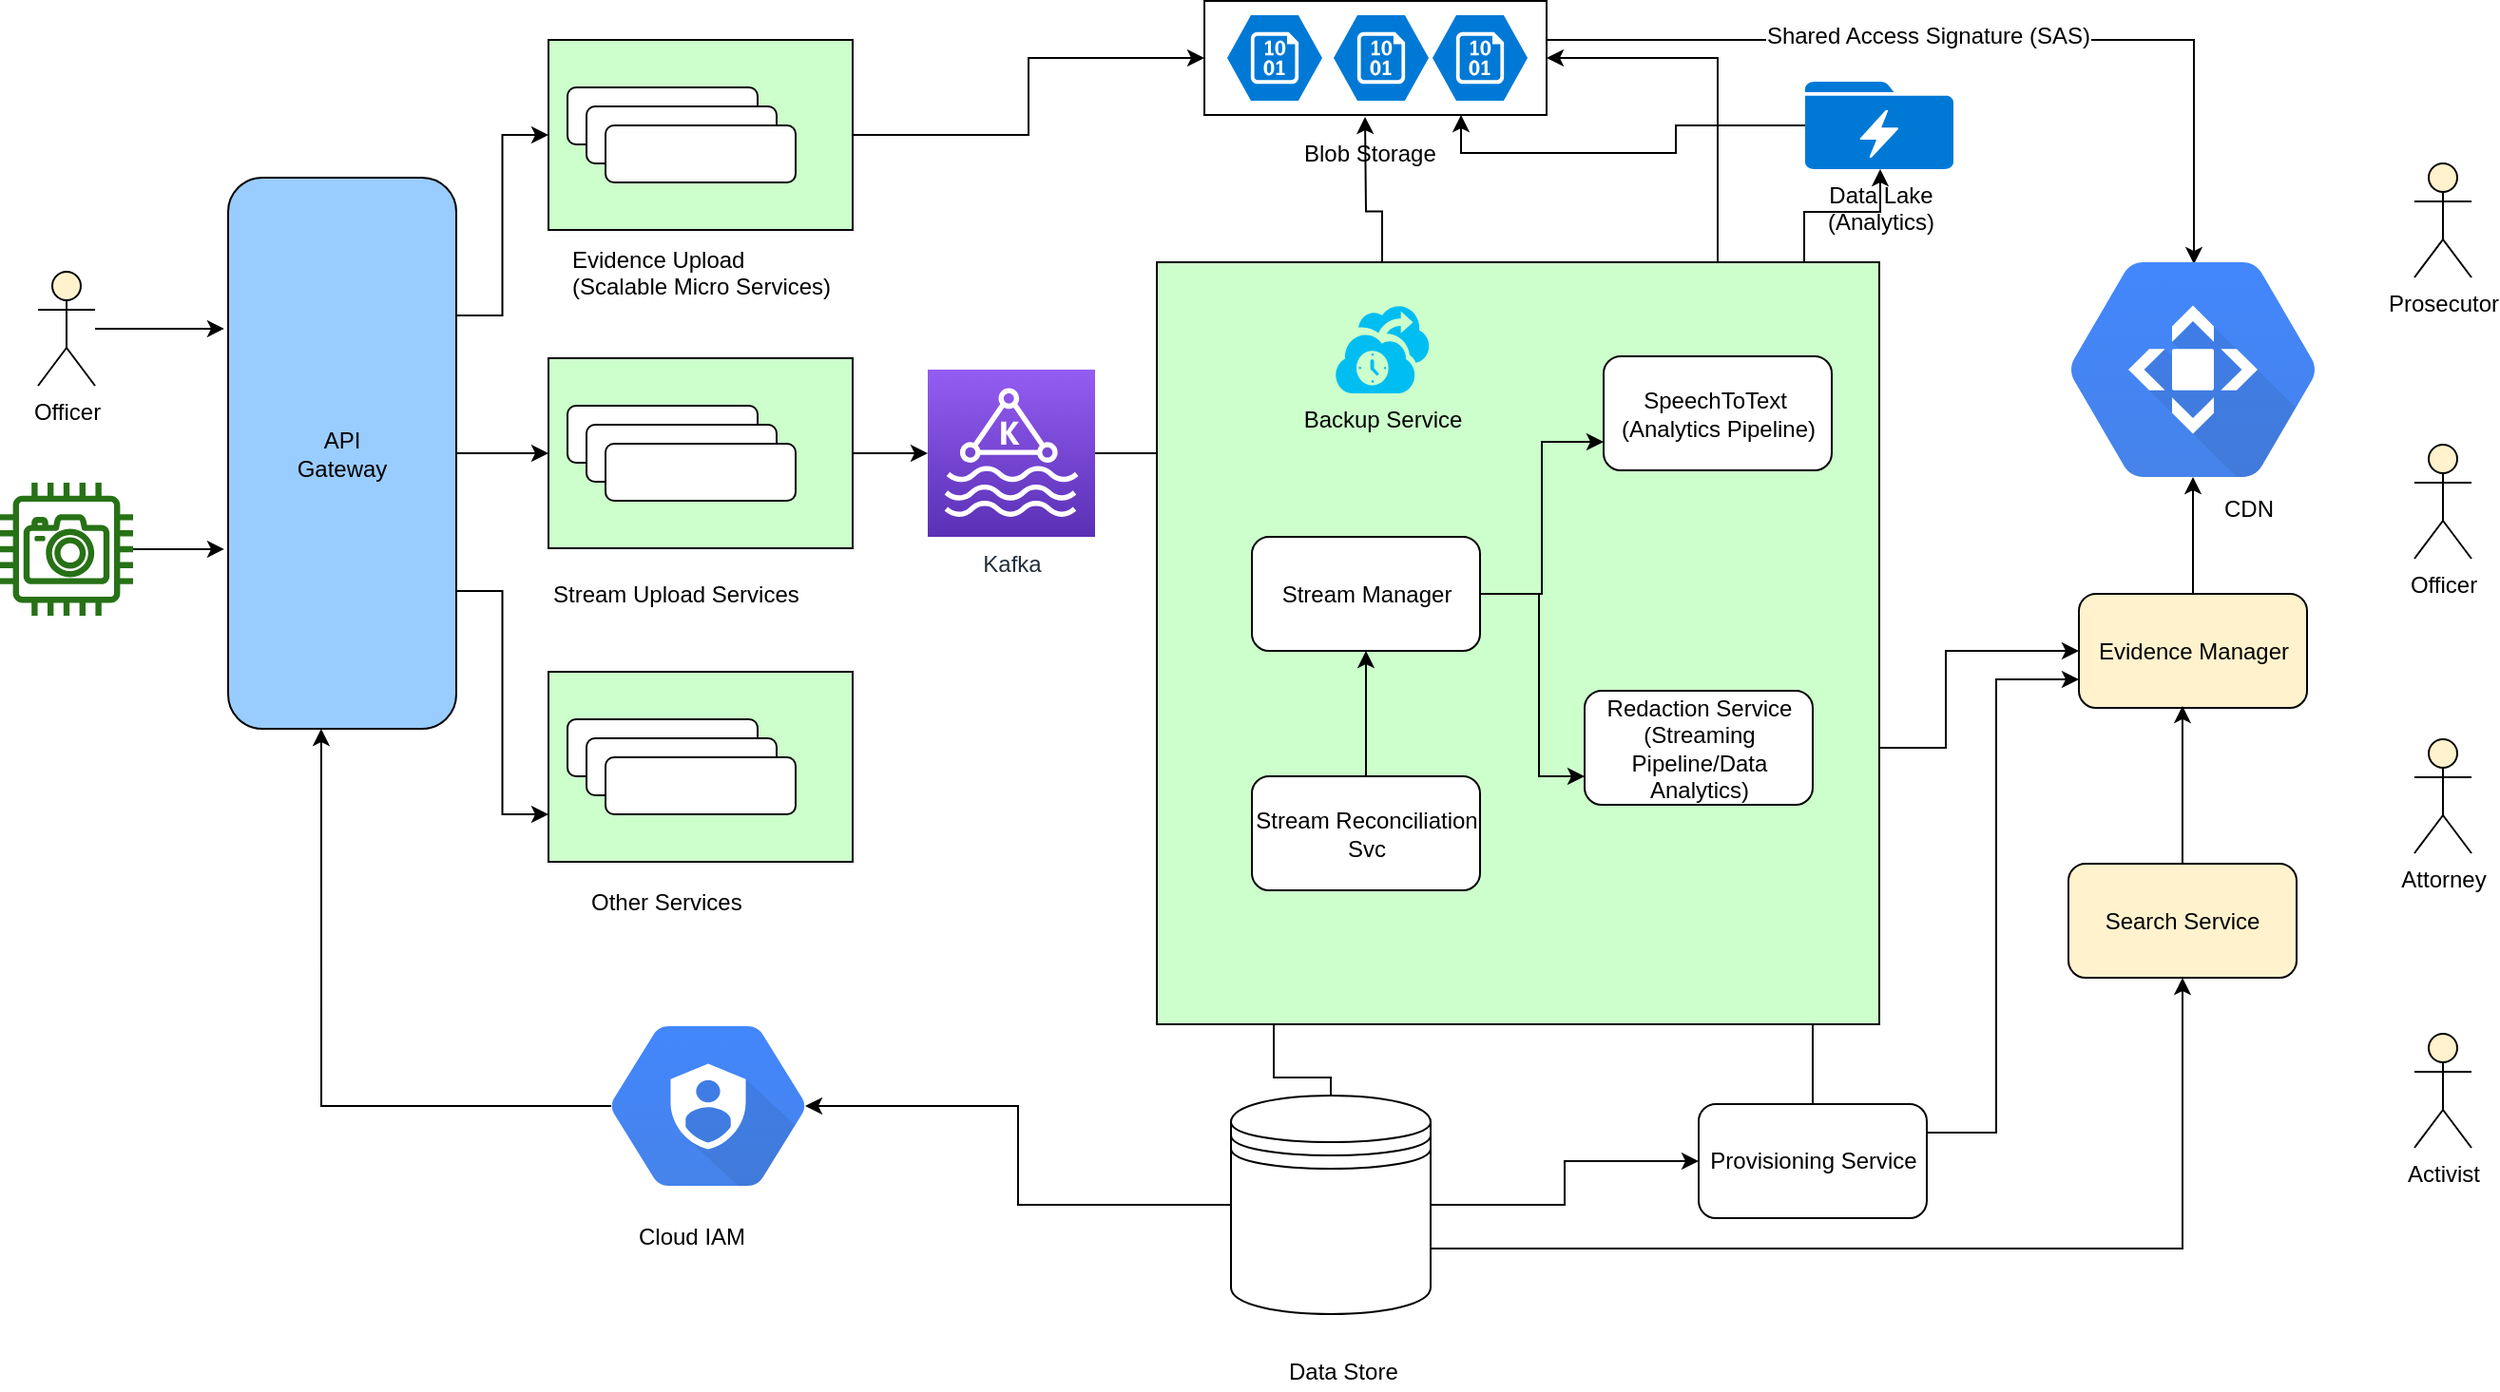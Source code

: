 <mxfile version="10.6.7" type="github"><diagram id="fCmDcdGG46tSVyyMOPS_" name="Page-1"><mxGraphModel dx="1238" dy="500" grid="1" gridSize="10" guides="1" tooltips="1" connect="1" arrows="1" fold="1" page="1" pageScale="1" pageWidth="850" pageHeight="1100" math="0" shadow="0"><root><mxCell id="0"/><mxCell id="1" parent="0"/><mxCell id="1gcdcB_CWtgVLVon9IP4-37" style="edgeStyle=orthogonalEdgeStyle;rounded=0;orthogonalLoop=1;jettySize=auto;html=1;" edge="1" parent="1" source="1gcdcB_CWtgVLVon9IP4-35" target="jnhirCZ-o03YxR8rbgiT-57"><mxGeometry relative="1" as="geometry"><Array as="points"><mxPoint x="1198" y="452.5"/><mxPoint x="1288" y="452.5"/></Array></mxGeometry></mxCell><mxCell id="1gcdcB_CWtgVLVon9IP4-35" value="Evidence Manager" style="rounded=1;whiteSpace=wrap;html=1;fillColor=#FFF2CC;" vertex="1" parent="1"><mxGeometry x="1103.5" y="413.5" width="120" height="60" as="geometry"/></mxCell><mxCell id="1gcdcB_CWtgVLVon9IP4-27" style="edgeStyle=orthogonalEdgeStyle;rounded=0;orthogonalLoop=1;jettySize=auto;html=1;entryX=0.11;entryY=0.649;entryDx=0;entryDy=0;entryPerimeter=0;" edge="1" parent="1" source="jnhirCZ-o03YxR8rbgiT-1" target="jnhirCZ-o03YxR8rbgiT-25"><mxGeometry relative="1" as="geometry"/></mxCell><mxCell id="1gcdcB_CWtgVLVon9IP4-28" style="edgeStyle=orthogonalEdgeStyle;rounded=0;orthogonalLoop=1;jettySize=auto;html=1;entryX=0;entryY=0.5;entryDx=0;entryDy=0;" edge="1" parent="1" source="jnhirCZ-o03YxR8rbgiT-1" target="1gcdcB_CWtgVLVon9IP4-5"><mxGeometry relative="1" as="geometry"/></mxCell><mxCell id="1gcdcB_CWtgVLVon9IP4-29" style="edgeStyle=orthogonalEdgeStyle;rounded=0;orthogonalLoop=1;jettySize=auto;html=1;entryX=0;entryY=0.5;entryDx=0;entryDy=0;" edge="1" parent="1" source="jnhirCZ-o03YxR8rbgiT-1" target="1gcdcB_CWtgVLVon9IP4-8"><mxGeometry relative="1" as="geometry"/></mxCell><mxCell id="jnhirCZ-o03YxR8rbgiT-1" value="Kafka" style="outlineConnect=0;fontColor=#232F3E;gradientColor=#945DF2;gradientDirection=north;fillColor=#5A30B5;strokeColor=#ffffff;dashed=0;verticalLabelPosition=bottom;verticalAlign=top;align=center;html=1;fontSize=12;fontStyle=0;aspect=fixed;shape=mxgraph.aws4.resourceIcon;resIcon=mxgraph.aws4.managed_streaming_for_kafka;" parent="1" vertex="1"><mxGeometry x="498" y="295.5" width="88" height="88" as="geometry"/></mxCell><mxCell id="jnhirCZ-o03YxR8rbgiT-37" style="edgeStyle=orthogonalEdgeStyle;rounded=0;orthogonalLoop=1;jettySize=auto;html=1;entryX=0;entryY=0.5;entryDx=0;entryDy=0;" parent="1" source="jnhirCZ-o03YxR8rbgiT-2" target="jnhirCZ-o03YxR8rbgiT-27" edge="1"><mxGeometry relative="1" as="geometry"/></mxCell><mxCell id="1gcdcB_CWtgVLVon9IP4-31" style="edgeStyle=orthogonalEdgeStyle;rounded=0;orthogonalLoop=1;jettySize=auto;html=1;" edge="1" parent="1" source="jnhirCZ-o03YxR8rbgiT-25"><mxGeometry relative="1" as="geometry"><mxPoint x="728" y="162.5" as="targetPoint"/></mxGeometry></mxCell><mxCell id="jnhirCZ-o03YxR8rbgiT-59" style="edgeStyle=orthogonalEdgeStyle;rounded=0;orthogonalLoop=1;jettySize=auto;html=1;entryX=0.504;entryY=0.009;entryDx=0;entryDy=0;entryPerimeter=0;" parent="1" source="jnhirCZ-o03YxR8rbgiT-26" target="jnhirCZ-o03YxR8rbgiT-57" edge="1"><mxGeometry relative="1" as="geometry"><Array as="points"><mxPoint x="1164" y="122"/></Array><mxPoint x="1164" y="230" as="targetPoint"/></mxGeometry></mxCell><mxCell id="jnhirCZ-o03YxR8rbgiT-75" value="Shared Access Signature (SAS)" style="text;html=1;resizable=0;points=[];align=center;verticalAlign=middle;labelBackgroundColor=#ffffff;" parent="jnhirCZ-o03YxR8rbgiT-59" vertex="1" connectable="0"><mxGeometry x="-0.102" y="2" relative="1" as="geometry"><mxPoint as="offset"/></mxGeometry></mxCell><mxCell id="jnhirCZ-o03YxR8rbgiT-36" value="Blob Storage" style="text;html=1;resizable=0;points=[];autosize=1;align=left;verticalAlign=top;spacingTop=-4;" parent="1" vertex="1"><mxGeometry x="693.5" y="171.5" width="80" height="20" as="geometry"/></mxCell><mxCell id="jnhirCZ-o03YxR8rbgiT-49" style="edgeStyle=orthogonalEdgeStyle;rounded=0;orthogonalLoop=1;jettySize=auto;html=1;entryX=0;entryY=0.5;entryDx=0;entryDy=0;" parent="1" source="jnhirCZ-o03YxR8rbgiT-39" target="jnhirCZ-o03YxR8rbgiT-45" edge="1"><mxGeometry relative="1" as="geometry"/></mxCell><mxCell id="jnhirCZ-o03YxR8rbgiT-67" value="" style="edgeStyle=orthogonalEdgeStyle;rounded=0;orthogonalLoop=1;jettySize=auto;html=1;" parent="1" source="jnhirCZ-o03YxR8rbgiT-39" target="jnhirCZ-o03YxR8rbgiT-64" edge="1"><mxGeometry relative="1" as="geometry"/></mxCell><mxCell id="1gcdcB_CWtgVLVon9IP4-53" style="edgeStyle=orthogonalEdgeStyle;rounded=0;orthogonalLoop=1;jettySize=auto;html=1;exitX=0.5;exitY=0;exitDx=0;exitDy=0;entryX=0.25;entryY=1;entryDx=0;entryDy=0;" edge="1" parent="1" source="jnhirCZ-o03YxR8rbgiT-39" target="1gcdcB_CWtgVLVon9IP4-5"><mxGeometry relative="1" as="geometry"><Array as="points"><mxPoint x="710" y="668"/><mxPoint x="680" y="668"/><mxPoint x="680" y="500"/><mxPoint x="732" y="500"/></Array></mxGeometry></mxCell><mxCell id="1gcdcB_CWtgVLVon9IP4-56" style="edgeStyle=orthogonalEdgeStyle;rounded=0;orthogonalLoop=1;jettySize=auto;html=1;exitX=1;exitY=0.7;exitDx=0;exitDy=0;entryX=0.5;entryY=1;entryDx=0;entryDy=0;" edge="1" parent="1" source="jnhirCZ-o03YxR8rbgiT-39" target="1gcdcB_CWtgVLVon9IP4-36"><mxGeometry relative="1" as="geometry"/></mxCell><mxCell id="jnhirCZ-o03YxR8rbgiT-39" value="" style="shape=datastore;whiteSpace=wrap;html=1;" parent="1" vertex="1"><mxGeometry x="657.5" y="677.5" width="105" height="115" as="geometry"/></mxCell><mxCell id="jnhirCZ-o03YxR8rbgiT-51" style="edgeStyle=orthogonalEdgeStyle;rounded=0;orthogonalLoop=1;jettySize=auto;html=1;entryX=1;entryY=0.5;entryDx=0;entryDy=0;" parent="1" source="jnhirCZ-o03YxR8rbgiT-43" target="jnhirCZ-o03YxR8rbgiT-27" edge="1"><mxGeometry relative="1" as="geometry"><Array as="points"><mxPoint x="953.5" y="301.5"/><mxPoint x="913.5" y="301.5"/><mxPoint x="913.5" y="131.5"/></Array></mxGeometry></mxCell><mxCell id="jnhirCZ-o03YxR8rbgiT-54" style="edgeStyle=orthogonalEdgeStyle;rounded=0;orthogonalLoop=1;jettySize=auto;html=1;" parent="1" source="jnhirCZ-o03YxR8rbgiT-43" target="jnhirCZ-o03YxR8rbgiT-53" edge="1"><mxGeometry relative="1" as="geometry"><Array as="points"><mxPoint x="959" y="212.5"/><mxPoint x="999" y="212.5"/></Array></mxGeometry></mxCell><mxCell id="1gcdcB_CWtgVLVon9IP4-58" style="edgeStyle=orthogonalEdgeStyle;rounded=0;orthogonalLoop=1;jettySize=auto;html=1;exitX=1;exitY=0.5;exitDx=0;exitDy=0;entryX=0;entryY=0.5;entryDx=0;entryDy=0;" edge="1" parent="1" source="jnhirCZ-o03YxR8rbgiT-44" target="1gcdcB_CWtgVLVon9IP4-35"><mxGeometry relative="1" as="geometry"/></mxCell><mxCell id="jnhirCZ-o03YxR8rbgiT-50" value="" style="edgeStyle=orthogonalEdgeStyle;rounded=0;orthogonalLoop=1;jettySize=auto;html=1;" parent="1" source="jnhirCZ-o03YxR8rbgiT-45" target="jnhirCZ-o03YxR8rbgiT-44" edge="1"><mxGeometry relative="1" as="geometry"/></mxCell><mxCell id="1gcdcB_CWtgVLVon9IP4-57" style="edgeStyle=orthogonalEdgeStyle;rounded=0;orthogonalLoop=1;jettySize=auto;html=1;exitX=1;exitY=0.25;exitDx=0;exitDy=0;entryX=0;entryY=0.75;entryDx=0;entryDy=0;" edge="1" parent="1" source="jnhirCZ-o03YxR8rbgiT-45" target="1gcdcB_CWtgVLVon9IP4-35"><mxGeometry relative="1" as="geometry"><Array as="points"><mxPoint x="1060" y="697"/><mxPoint x="1060" y="459"/></Array></mxGeometry></mxCell><mxCell id="jnhirCZ-o03YxR8rbgiT-45" value="Provisioning Service" style="rounded=1;whiteSpace=wrap;html=1;" parent="1" vertex="1"><mxGeometry x="903.5" y="682" width="120" height="60" as="geometry"/></mxCell><mxCell id="jnhirCZ-o03YxR8rbgiT-58" style="edgeStyle=orthogonalEdgeStyle;rounded=0;orthogonalLoop=1;jettySize=auto;html=1;entryX=0.75;entryY=1;entryDx=0;entryDy=0;" parent="1" source="jnhirCZ-o03YxR8rbgiT-53" target="jnhirCZ-o03YxR8rbgiT-27" edge="1"><mxGeometry relative="1" as="geometry"/></mxCell><mxCell id="jnhirCZ-o03YxR8rbgiT-53" value="Data Lake&lt;br&gt;(Analytics)&lt;br&gt;" style="shadow=0;dashed=0;html=1;strokeColor=none;labelPosition=center;verticalLabelPosition=bottom;verticalAlign=top;align=center;shape=mxgraph.mscae.cloud.data_lake_store;fillColor=#0079D6;" parent="1" vertex="1"><mxGeometry x="959.5" y="144" width="78" height="46" as="geometry"/></mxCell><mxCell id="jnhirCZ-o03YxR8rbgiT-57" value="" style="shape=mxgraph.gcp.networking.cloud_cdn;html=1;fillColor=#4387FD;gradientColor=#4683EA;strokeColor=none;verticalLabelPosition=bottom;verticalAlign=top;align=center;" parent="1" vertex="1"><mxGeometry x="1099" y="239" width="129" height="113" as="geometry"/></mxCell><mxCell id="jnhirCZ-o03YxR8rbgiT-60" value="CDN" style="text;html=1;resizable=0;points=[];autosize=1;align=left;verticalAlign=top;spacingTop=-4;" parent="1" vertex="1"><mxGeometry x="1178" y="359" width="40" height="20" as="geometry"/></mxCell><mxCell id="jnhirCZ-o03YxR8rbgiT-70" value="Cloud IAM" style="text;html=1;resizable=0;points=[];autosize=1;align=left;verticalAlign=top;spacingTop=-4;" parent="1" vertex="1"><mxGeometry x="343.5" y="742" width="70" height="20" as="geometry"/></mxCell><mxCell id="jnhirCZ-o03YxR8rbgiT-71" value="Data Store" style="text;html=1;resizable=0;points=[];autosize=1;align=left;verticalAlign=top;spacingTop=-4;" parent="1" vertex="1"><mxGeometry x="686" y="812.5" width="70" height="20" as="geometry"/></mxCell><mxCell id="jnhirCZ-o03YxR8rbgiT-76" value="" style="group" parent="1" vertex="1" connectable="0"><mxGeometry x="298.5" y="454.5" width="160" height="131" as="geometry"/></mxCell><mxCell id="jnhirCZ-o03YxR8rbgiT-20" value="" style="rounded=0;whiteSpace=wrap;html=1;fillColor=#CCFFCC;" parent="jnhirCZ-o03YxR8rbgiT-76" vertex="1"><mxGeometry width="160" height="100" as="geometry"/></mxCell><mxCell id="jnhirCZ-o03YxR8rbgiT-21" value="" style="rounded=1;whiteSpace=wrap;html=1;" parent="jnhirCZ-o03YxR8rbgiT-76" vertex="1"><mxGeometry x="10" y="25" width="100" height="30" as="geometry"/></mxCell><mxCell id="jnhirCZ-o03YxR8rbgiT-22" style="edgeStyle=orthogonalEdgeStyle;rounded=0;orthogonalLoop=1;jettySize=auto;html=1;exitX=0.5;exitY=1;exitDx=0;exitDy=0;" parent="jnhirCZ-o03YxR8rbgiT-76" source="jnhirCZ-o03YxR8rbgiT-21" target="jnhirCZ-o03YxR8rbgiT-21" edge="1"><mxGeometry relative="1" as="geometry"/></mxCell><mxCell id="jnhirCZ-o03YxR8rbgiT-23" value="" style="rounded=1;whiteSpace=wrap;html=1;" parent="jnhirCZ-o03YxR8rbgiT-76" vertex="1"><mxGeometry x="20" y="35" width="100" height="30" as="geometry"/></mxCell><mxCell id="jnhirCZ-o03YxR8rbgiT-24" value="" style="rounded=1;whiteSpace=wrap;html=1;" parent="jnhirCZ-o03YxR8rbgiT-76" vertex="1"><mxGeometry x="30" y="45" width="100" height="30" as="geometry"/></mxCell><mxCell id="jnhirCZ-o03YxR8rbgiT-73" value="Other Services" style="text;html=1;resizable=0;points=[];autosize=1;align=left;verticalAlign=top;spacingTop=-4;" parent="jnhirCZ-o03YxR8rbgiT-76" vertex="1"><mxGeometry x="20" y="111" width="90" height="20" as="geometry"/></mxCell><mxCell id="jnhirCZ-o03YxR8rbgiT-79" value="" style="group" parent="1" vertex="1" connectable="0"><mxGeometry x="298.5" y="289.5" width="160" height="134" as="geometry"/></mxCell><mxCell id="jnhirCZ-o03YxR8rbgiT-10" value="" style="rounded=0;whiteSpace=wrap;html=1;fillColor=#CCFFCC;" parent="jnhirCZ-o03YxR8rbgiT-79" vertex="1"><mxGeometry width="160" height="100" as="geometry"/></mxCell><mxCell id="jnhirCZ-o03YxR8rbgiT-78" value="" style="group" parent="jnhirCZ-o03YxR8rbgiT-79" vertex="1" connectable="0"><mxGeometry y="25" width="140" height="109" as="geometry"/></mxCell><mxCell id="jnhirCZ-o03YxR8rbgiT-11" value="" style="rounded=1;whiteSpace=wrap;html=1;" parent="jnhirCZ-o03YxR8rbgiT-78" vertex="1"><mxGeometry x="10" width="100" height="30" as="geometry"/></mxCell><mxCell id="jnhirCZ-o03YxR8rbgiT-12" style="edgeStyle=orthogonalEdgeStyle;rounded=0;orthogonalLoop=1;jettySize=auto;html=1;exitX=0.5;exitY=1;exitDx=0;exitDy=0;" parent="jnhirCZ-o03YxR8rbgiT-78" source="jnhirCZ-o03YxR8rbgiT-11" target="jnhirCZ-o03YxR8rbgiT-11" edge="1"><mxGeometry relative="1" as="geometry"/></mxCell><mxCell id="jnhirCZ-o03YxR8rbgiT-13" value="" style="rounded=1;whiteSpace=wrap;html=1;" parent="jnhirCZ-o03YxR8rbgiT-78" vertex="1"><mxGeometry x="20" y="10" width="100" height="30" as="geometry"/></mxCell><mxCell id="jnhirCZ-o03YxR8rbgiT-14" value="" style="rounded=1;whiteSpace=wrap;html=1;" parent="jnhirCZ-o03YxR8rbgiT-78" vertex="1"><mxGeometry x="30" y="20" width="100" height="30" as="geometry"/></mxCell><mxCell id="jnhirCZ-o03YxR8rbgiT-72" value="Stream Upload Services" style="text;html=1;resizable=0;points=[];autosize=1;align=left;verticalAlign=top;spacingTop=-4;" parent="jnhirCZ-o03YxR8rbgiT-78" vertex="1"><mxGeometry y="89" width="140" height="20" as="geometry"/></mxCell><mxCell id="jnhirCZ-o03YxR8rbgiT-80" value="" style="group" parent="1" vertex="1" connectable="0"><mxGeometry x="298.5" y="122" width="160" height="136" as="geometry"/></mxCell><mxCell id="jnhirCZ-o03YxR8rbgiT-2" value="" style="rounded=0;whiteSpace=wrap;html=1;fillColor=#CCFFCC;" parent="jnhirCZ-o03YxR8rbgiT-80" vertex="1"><mxGeometry width="160" height="100" as="geometry"/></mxCell><mxCell id="jnhirCZ-o03YxR8rbgiT-5" value="" style="rounded=1;whiteSpace=wrap;html=1;" parent="jnhirCZ-o03YxR8rbgiT-80" vertex="1"><mxGeometry x="10" y="25" width="100" height="30" as="geometry"/></mxCell><mxCell id="jnhirCZ-o03YxR8rbgiT-7" style="edgeStyle=orthogonalEdgeStyle;rounded=0;orthogonalLoop=1;jettySize=auto;html=1;exitX=0.5;exitY=1;exitDx=0;exitDy=0;" parent="jnhirCZ-o03YxR8rbgiT-80" source="jnhirCZ-o03YxR8rbgiT-5" target="jnhirCZ-o03YxR8rbgiT-5" edge="1"><mxGeometry relative="1" as="geometry"/></mxCell><mxCell id="jnhirCZ-o03YxR8rbgiT-8" value="" style="rounded=1;whiteSpace=wrap;html=1;" parent="jnhirCZ-o03YxR8rbgiT-80" vertex="1"><mxGeometry x="20" y="35" width="100" height="30" as="geometry"/></mxCell><mxCell id="jnhirCZ-o03YxR8rbgiT-9" value="" style="rounded=1;whiteSpace=wrap;html=1;" parent="jnhirCZ-o03YxR8rbgiT-80" vertex="1"><mxGeometry x="30" y="45" width="100" height="30" as="geometry"/></mxCell><mxCell id="jnhirCZ-o03YxR8rbgiT-62" value="Evidence Upload &lt;br&gt;(Scalable Micro Services)" style="text;html=1;resizable=0;points=[];autosize=1;align=left;verticalAlign=top;spacingTop=-4;" parent="jnhirCZ-o03YxR8rbgiT-80" vertex="1"><mxGeometry x="10" y="106" width="150" height="30" as="geometry"/></mxCell><mxCell id="jnhirCZ-o03YxR8rbgiT-81" value="" style="group" parent="1" vertex="1" connectable="0"><mxGeometry x="643.5" y="101.5" width="180" height="60" as="geometry"/></mxCell><mxCell id="jnhirCZ-o03YxR8rbgiT-27" value="" style="rounded=0;whiteSpace=wrap;html=1;" parent="jnhirCZ-o03YxR8rbgiT-81" vertex="1"><mxGeometry width="180" height="60" as="geometry"/></mxCell><mxCell id="jnhirCZ-o03YxR8rbgiT-26" value="" style="shadow=0;dashed=0;html=1;strokeColor=none;fillColor=#0079D6;labelPosition=center;verticalLabelPosition=bottom;verticalAlign=top;align=center;shape=mxgraph.azure.storage_blob;pointerEvents=1;" parent="jnhirCZ-o03YxR8rbgiT-81" vertex="1"><mxGeometry x="120" y="7.5" width="50" height="45" as="geometry"/></mxCell><mxCell id="jnhirCZ-o03YxR8rbgiT-31" value="" style="shadow=0;dashed=0;html=1;strokeColor=none;fillColor=#0079D6;labelPosition=center;verticalLabelPosition=bottom;verticalAlign=top;align=center;shape=mxgraph.azure.storage_blob;pointerEvents=1;" parent="jnhirCZ-o03YxR8rbgiT-81" vertex="1"><mxGeometry x="68" y="7.5" width="50" height="45" as="geometry"/></mxCell><mxCell id="jnhirCZ-o03YxR8rbgiT-32" value="" style="shadow=0;dashed=0;html=1;strokeColor=none;fillColor=#0079D6;labelPosition=center;verticalLabelPosition=bottom;verticalAlign=top;align=center;shape=mxgraph.azure.storage_blob;pointerEvents=1;" parent="jnhirCZ-o03YxR8rbgiT-81" vertex="1"><mxGeometry x="12" y="7.5" width="50" height="45" as="geometry"/></mxCell><mxCell id="1gcdcB_CWtgVLVon9IP4-26" style="edgeStyle=orthogonalEdgeStyle;rounded=0;orthogonalLoop=1;jettySize=auto;html=1;entryX=0.408;entryY=1;entryDx=0;entryDy=0;entryPerimeter=0;" edge="1" parent="1" source="jnhirCZ-o03YxR8rbgiT-64" target="1gcdcB_CWtgVLVon9IP4-14"><mxGeometry relative="1" as="geometry"/></mxCell><mxCell id="jnhirCZ-o03YxR8rbgiT-64" value="" style="shape=mxgraph.gcp.identity_and_security.cloud_iam;html=1;fillColor=#4387FD;gradientColor=#4683EA;strokeColor=none;verticalLabelPosition=bottom;verticalAlign=top;align=center;" parent="1" vertex="1"><mxGeometry x="331.5" y="641" width="102" height="84" as="geometry"/></mxCell><mxCell id="1gcdcB_CWtgVLVon9IP4-19" style="edgeStyle=orthogonalEdgeStyle;rounded=0;orthogonalLoop=1;jettySize=auto;html=1;" edge="1" parent="1" source="1gcdcB_CWtgVLVon9IP4-14" target="jnhirCZ-o03YxR8rbgiT-10"><mxGeometry relative="1" as="geometry"/></mxCell><mxCell id="1gcdcB_CWtgVLVon9IP4-20" style="edgeStyle=orthogonalEdgeStyle;rounded=0;orthogonalLoop=1;jettySize=auto;html=1;exitX=1;exitY=0.25;exitDx=0;exitDy=0;entryX=0;entryY=0.5;entryDx=0;entryDy=0;" edge="1" parent="1" source="1gcdcB_CWtgVLVon9IP4-14" target="jnhirCZ-o03YxR8rbgiT-2"><mxGeometry relative="1" as="geometry"/></mxCell><mxCell id="1gcdcB_CWtgVLVon9IP4-21" style="edgeStyle=orthogonalEdgeStyle;rounded=0;orthogonalLoop=1;jettySize=auto;html=1;exitX=1;exitY=0.75;exitDx=0;exitDy=0;entryX=0;entryY=0.75;entryDx=0;entryDy=0;" edge="1" parent="1" source="1gcdcB_CWtgVLVon9IP4-14" target="jnhirCZ-o03YxR8rbgiT-20"><mxGeometry relative="1" as="geometry"/></mxCell><mxCell id="1gcdcB_CWtgVLVon9IP4-14" value="API&lt;br&gt;Gateway&lt;br&gt;" style="rounded=1;whiteSpace=wrap;html=1;fillColor=#99CCFF;" vertex="1" parent="1"><mxGeometry x="130" y="194.5" width="120" height="290" as="geometry"/></mxCell><mxCell id="1gcdcB_CWtgVLVon9IP4-23" style="edgeStyle=orthogonalEdgeStyle;rounded=0;orthogonalLoop=1;jettySize=auto;html=1;exitX=1;exitY=0.5;exitDx=0;exitDy=0;" edge="1" parent="1" source="jnhirCZ-o03YxR8rbgiT-10" target="jnhirCZ-o03YxR8rbgiT-1"><mxGeometry relative="1" as="geometry"/></mxCell><mxCell id="1gcdcB_CWtgVLVon9IP4-42" style="edgeStyle=orthogonalEdgeStyle;rounded=0;orthogonalLoop=1;jettySize=auto;html=1;entryX=0.454;entryY=0.983;entryDx=0;entryDy=0;entryPerimeter=0;" edge="1" parent="1" source="1gcdcB_CWtgVLVon9IP4-36" target="1gcdcB_CWtgVLVon9IP4-35"><mxGeometry relative="1" as="geometry"/></mxCell><mxCell id="1gcdcB_CWtgVLVon9IP4-36" value="Search Service" style="rounded=1;whiteSpace=wrap;html=1;fillColor=#FFF2CC;" vertex="1" parent="1"><mxGeometry x="1098" y="555.5" width="120" height="60" as="geometry"/></mxCell><mxCell id="1gcdcB_CWtgVLVon9IP4-43" value="Prosecutor" style="shape=umlActor;html=1;verticalLabelPosition=bottom;verticalAlign=top;align=center;fillColor=#FFF2CC;" vertex="1" parent="1"><mxGeometry x="1280" y="187" width="30" height="60" as="geometry"/></mxCell><mxCell id="1gcdcB_CWtgVLVon9IP4-44" value="Officer" style="shape=umlActor;html=1;verticalLabelPosition=bottom;verticalAlign=top;align=center;fillColor=#FFF2CC;" vertex="1" parent="1"><mxGeometry x="1280" y="335" width="30" height="60" as="geometry"/></mxCell><mxCell id="1gcdcB_CWtgVLVon9IP4-45" value="Attorney" style="shape=umlActor;html=1;verticalLabelPosition=bottom;verticalAlign=top;align=center;fillColor=#FFF2CC;" vertex="1" parent="1"><mxGeometry x="1280" y="490" width="30" height="60" as="geometry"/></mxCell><mxCell id="1gcdcB_CWtgVLVon9IP4-48" value="Activist" style="shape=umlActor;html=1;verticalLabelPosition=bottom;verticalAlign=top;align=center;fillColor=#FFF2CC;" vertex="1" parent="1"><mxGeometry x="1280" y="645" width="30" height="60" as="geometry"/></mxCell><mxCell id="1gcdcB_CWtgVLVon9IP4-50" style="edgeStyle=orthogonalEdgeStyle;rounded=0;orthogonalLoop=1;jettySize=auto;html=1;entryX=-0.017;entryY=0.674;entryDx=0;entryDy=0;entryPerimeter=0;" edge="1" parent="1" source="1gcdcB_CWtgVLVon9IP4-49" target="1gcdcB_CWtgVLVon9IP4-14"><mxGeometry relative="1" as="geometry"/></mxCell><mxCell id="1gcdcB_CWtgVLVon9IP4-49" value="" style="outlineConnect=0;fontColor=#232F3E;gradientColor=none;fillColor=#277116;strokeColor=none;dashed=0;verticalLabelPosition=bottom;verticalAlign=top;align=center;html=1;fontSize=12;fontStyle=0;aspect=fixed;pointerEvents=1;shape=mxgraph.aws4.camera;" vertex="1" parent="1"><mxGeometry x="10" y="355" width="70" height="70" as="geometry"/></mxCell><mxCell id="1gcdcB_CWtgVLVon9IP4-52" style="edgeStyle=orthogonalEdgeStyle;rounded=0;orthogonalLoop=1;jettySize=auto;html=1;entryX=-0.017;entryY=0.274;entryDx=0;entryDy=0;entryPerimeter=0;" edge="1" parent="1" source="1gcdcB_CWtgVLVon9IP4-51" target="1gcdcB_CWtgVLVon9IP4-14"><mxGeometry relative="1" as="geometry"/></mxCell><mxCell id="1gcdcB_CWtgVLVon9IP4-51" value="Officer" style="shape=umlActor;html=1;verticalLabelPosition=bottom;verticalAlign=top;align=center;fillColor=#FFF2CC;" vertex="1" parent="1"><mxGeometry x="30" y="244" width="30" height="60" as="geometry"/></mxCell><mxCell id="1gcdcB_CWtgVLVon9IP4-59" value="" style="group" vertex="1" connectable="0" parent="1"><mxGeometry x="618.5" y="239" width="380" height="401" as="geometry"/></mxCell><mxCell id="1gcdcB_CWtgVLVon9IP4-24" value="" style="rounded=0;whiteSpace=wrap;html=1;fillColor=#CCFFCC;" vertex="1" parent="1gcdcB_CWtgVLVon9IP4-59"><mxGeometry width="380" height="401" as="geometry"/></mxCell><mxCell id="jnhirCZ-o03YxR8rbgiT-25" value="Backup Service" style="verticalLabelPosition=bottom;html=1;verticalAlign=top;align=center;strokeColor=none;fillColor=#00BEF2;shape=mxgraph.azure.backup_service;" parent="1gcdcB_CWtgVLVon9IP4-59" vertex="1"><mxGeometry x="93.5" y="22" width="50" height="47" as="geometry"/></mxCell><mxCell id="jnhirCZ-o03YxR8rbgiT-43" value="SpeechToText&amp;nbsp;&lt;br&gt;(Analytics Pipeline)&lt;br&gt;" style="rounded=1;whiteSpace=wrap;html=1;" parent="1gcdcB_CWtgVLVon9IP4-59" vertex="1"><mxGeometry x="235" y="49.5" width="120" height="60" as="geometry"/></mxCell><mxCell id="jnhirCZ-o03YxR8rbgiT-44" value="Redaction Service&lt;br&gt;(Streaming Pipeline/Data Analytics)&lt;br&gt;" style="rounded=1;whiteSpace=wrap;html=1;" parent="1gcdcB_CWtgVLVon9IP4-59" vertex="1"><mxGeometry x="225" y="225.5" width="120" height="60" as="geometry"/></mxCell><mxCell id="1gcdcB_CWtgVLVon9IP4-32" style="edgeStyle=orthogonalEdgeStyle;rounded=0;orthogonalLoop=1;jettySize=auto;html=1;entryX=0;entryY=0.75;entryDx=0;entryDy=0;" edge="1" parent="1gcdcB_CWtgVLVon9IP4-59" source="1gcdcB_CWtgVLVon9IP4-5" target="jnhirCZ-o03YxR8rbgiT-43"><mxGeometry relative="1" as="geometry"/></mxCell><mxCell id="1gcdcB_CWtgVLVon9IP4-33" style="edgeStyle=orthogonalEdgeStyle;rounded=0;orthogonalLoop=1;jettySize=auto;html=1;entryX=0;entryY=0.75;entryDx=0;entryDy=0;" edge="1" parent="1gcdcB_CWtgVLVon9IP4-59" source="1gcdcB_CWtgVLVon9IP4-5" target="jnhirCZ-o03YxR8rbgiT-44"><mxGeometry relative="1" as="geometry"><Array as="points"><mxPoint x="201" y="175"/><mxPoint x="201" y="271"/></Array></mxGeometry></mxCell><mxCell id="1gcdcB_CWtgVLVon9IP4-5" value="Stream Manager" style="rounded=1;whiteSpace=wrap;html=1;" vertex="1" parent="1gcdcB_CWtgVLVon9IP4-59"><mxGeometry x="50" y="144.5" width="120" height="60" as="geometry"/></mxCell><mxCell id="1gcdcB_CWtgVLVon9IP4-30" value="" style="edgeStyle=orthogonalEdgeStyle;rounded=0;orthogonalLoop=1;jettySize=auto;html=1;" edge="1" parent="1gcdcB_CWtgVLVon9IP4-59" source="1gcdcB_CWtgVLVon9IP4-8" target="1gcdcB_CWtgVLVon9IP4-5"><mxGeometry relative="1" as="geometry"/></mxCell><mxCell id="1gcdcB_CWtgVLVon9IP4-8" value="Stream Reconciliation Svc" style="rounded=1;whiteSpace=wrap;html=1;" vertex="1" parent="1gcdcB_CWtgVLVon9IP4-59"><mxGeometry x="50" y="270.5" width="120" height="60" as="geometry"/></mxCell></root></mxGraphModel></diagram></mxfile>